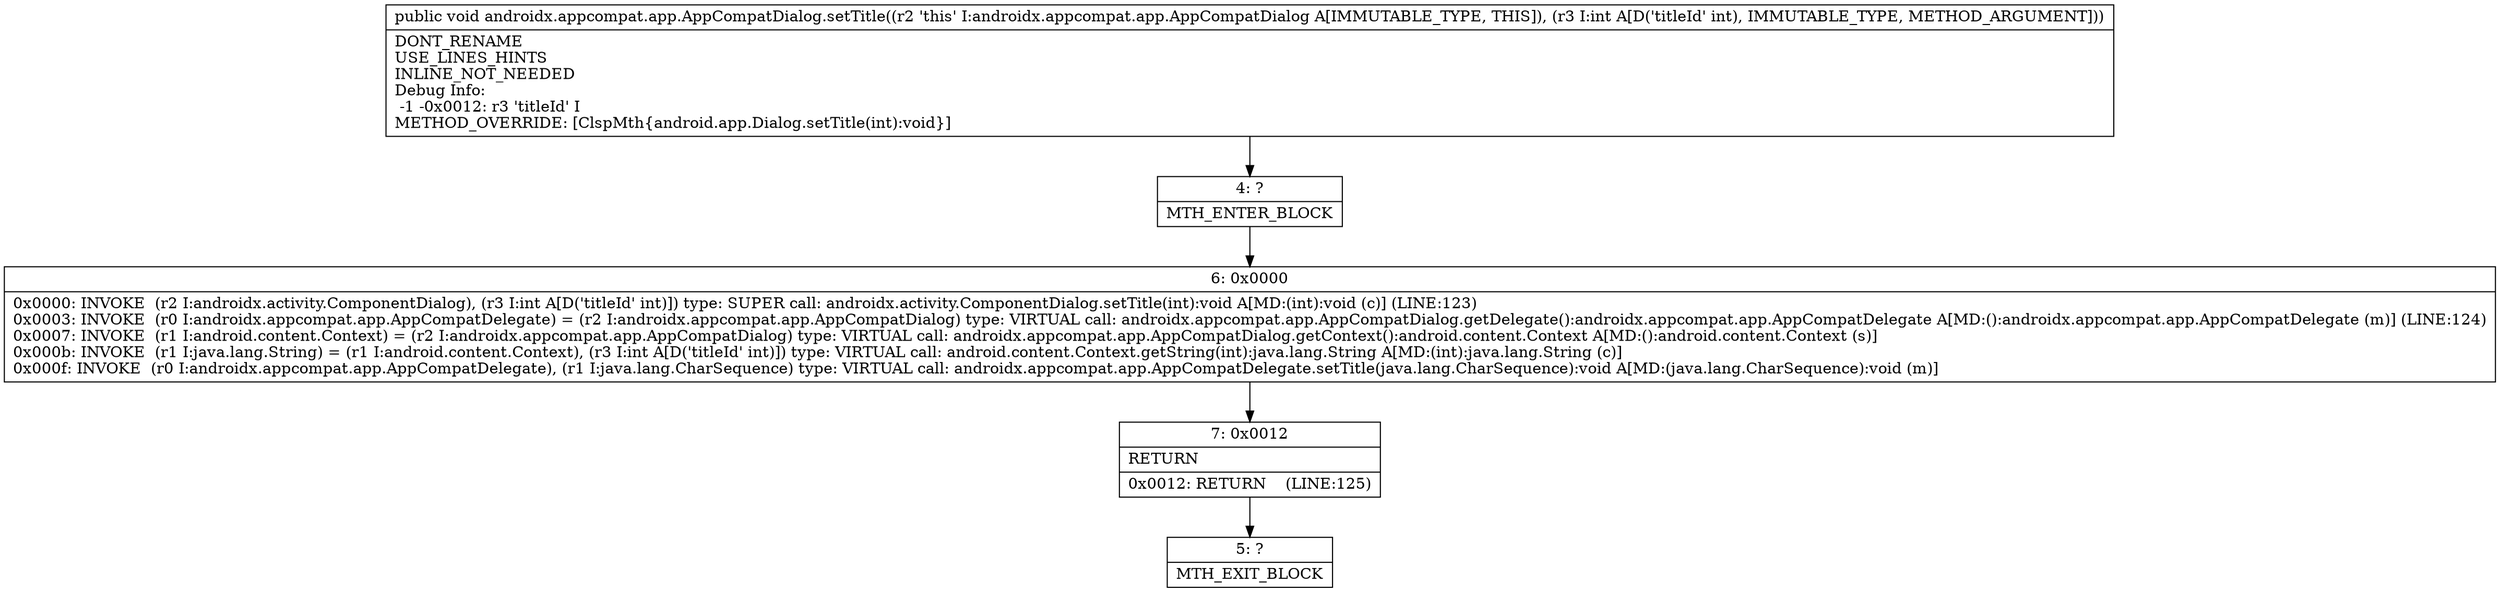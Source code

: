 digraph "CFG forandroidx.appcompat.app.AppCompatDialog.setTitle(I)V" {
Node_4 [shape=record,label="{4\:\ ?|MTH_ENTER_BLOCK\l}"];
Node_6 [shape=record,label="{6\:\ 0x0000|0x0000: INVOKE  (r2 I:androidx.activity.ComponentDialog), (r3 I:int A[D('titleId' int)]) type: SUPER call: androidx.activity.ComponentDialog.setTitle(int):void A[MD:(int):void (c)] (LINE:123)\l0x0003: INVOKE  (r0 I:androidx.appcompat.app.AppCompatDelegate) = (r2 I:androidx.appcompat.app.AppCompatDialog) type: VIRTUAL call: androidx.appcompat.app.AppCompatDialog.getDelegate():androidx.appcompat.app.AppCompatDelegate A[MD:():androidx.appcompat.app.AppCompatDelegate (m)] (LINE:124)\l0x0007: INVOKE  (r1 I:android.content.Context) = (r2 I:androidx.appcompat.app.AppCompatDialog) type: VIRTUAL call: androidx.appcompat.app.AppCompatDialog.getContext():android.content.Context A[MD:():android.content.Context (s)]\l0x000b: INVOKE  (r1 I:java.lang.String) = (r1 I:android.content.Context), (r3 I:int A[D('titleId' int)]) type: VIRTUAL call: android.content.Context.getString(int):java.lang.String A[MD:(int):java.lang.String (c)]\l0x000f: INVOKE  (r0 I:androidx.appcompat.app.AppCompatDelegate), (r1 I:java.lang.CharSequence) type: VIRTUAL call: androidx.appcompat.app.AppCompatDelegate.setTitle(java.lang.CharSequence):void A[MD:(java.lang.CharSequence):void (m)]\l}"];
Node_7 [shape=record,label="{7\:\ 0x0012|RETURN\l|0x0012: RETURN    (LINE:125)\l}"];
Node_5 [shape=record,label="{5\:\ ?|MTH_EXIT_BLOCK\l}"];
MethodNode[shape=record,label="{public void androidx.appcompat.app.AppCompatDialog.setTitle((r2 'this' I:androidx.appcompat.app.AppCompatDialog A[IMMUTABLE_TYPE, THIS]), (r3 I:int A[D('titleId' int), IMMUTABLE_TYPE, METHOD_ARGUMENT]))  | DONT_RENAME\lUSE_LINES_HINTS\lINLINE_NOT_NEEDED\lDebug Info:\l  \-1 \-0x0012: r3 'titleId' I\lMETHOD_OVERRIDE: [ClspMth\{android.app.Dialog.setTitle(int):void\}]\l}"];
MethodNode -> Node_4;Node_4 -> Node_6;
Node_6 -> Node_7;
Node_7 -> Node_5;
}

